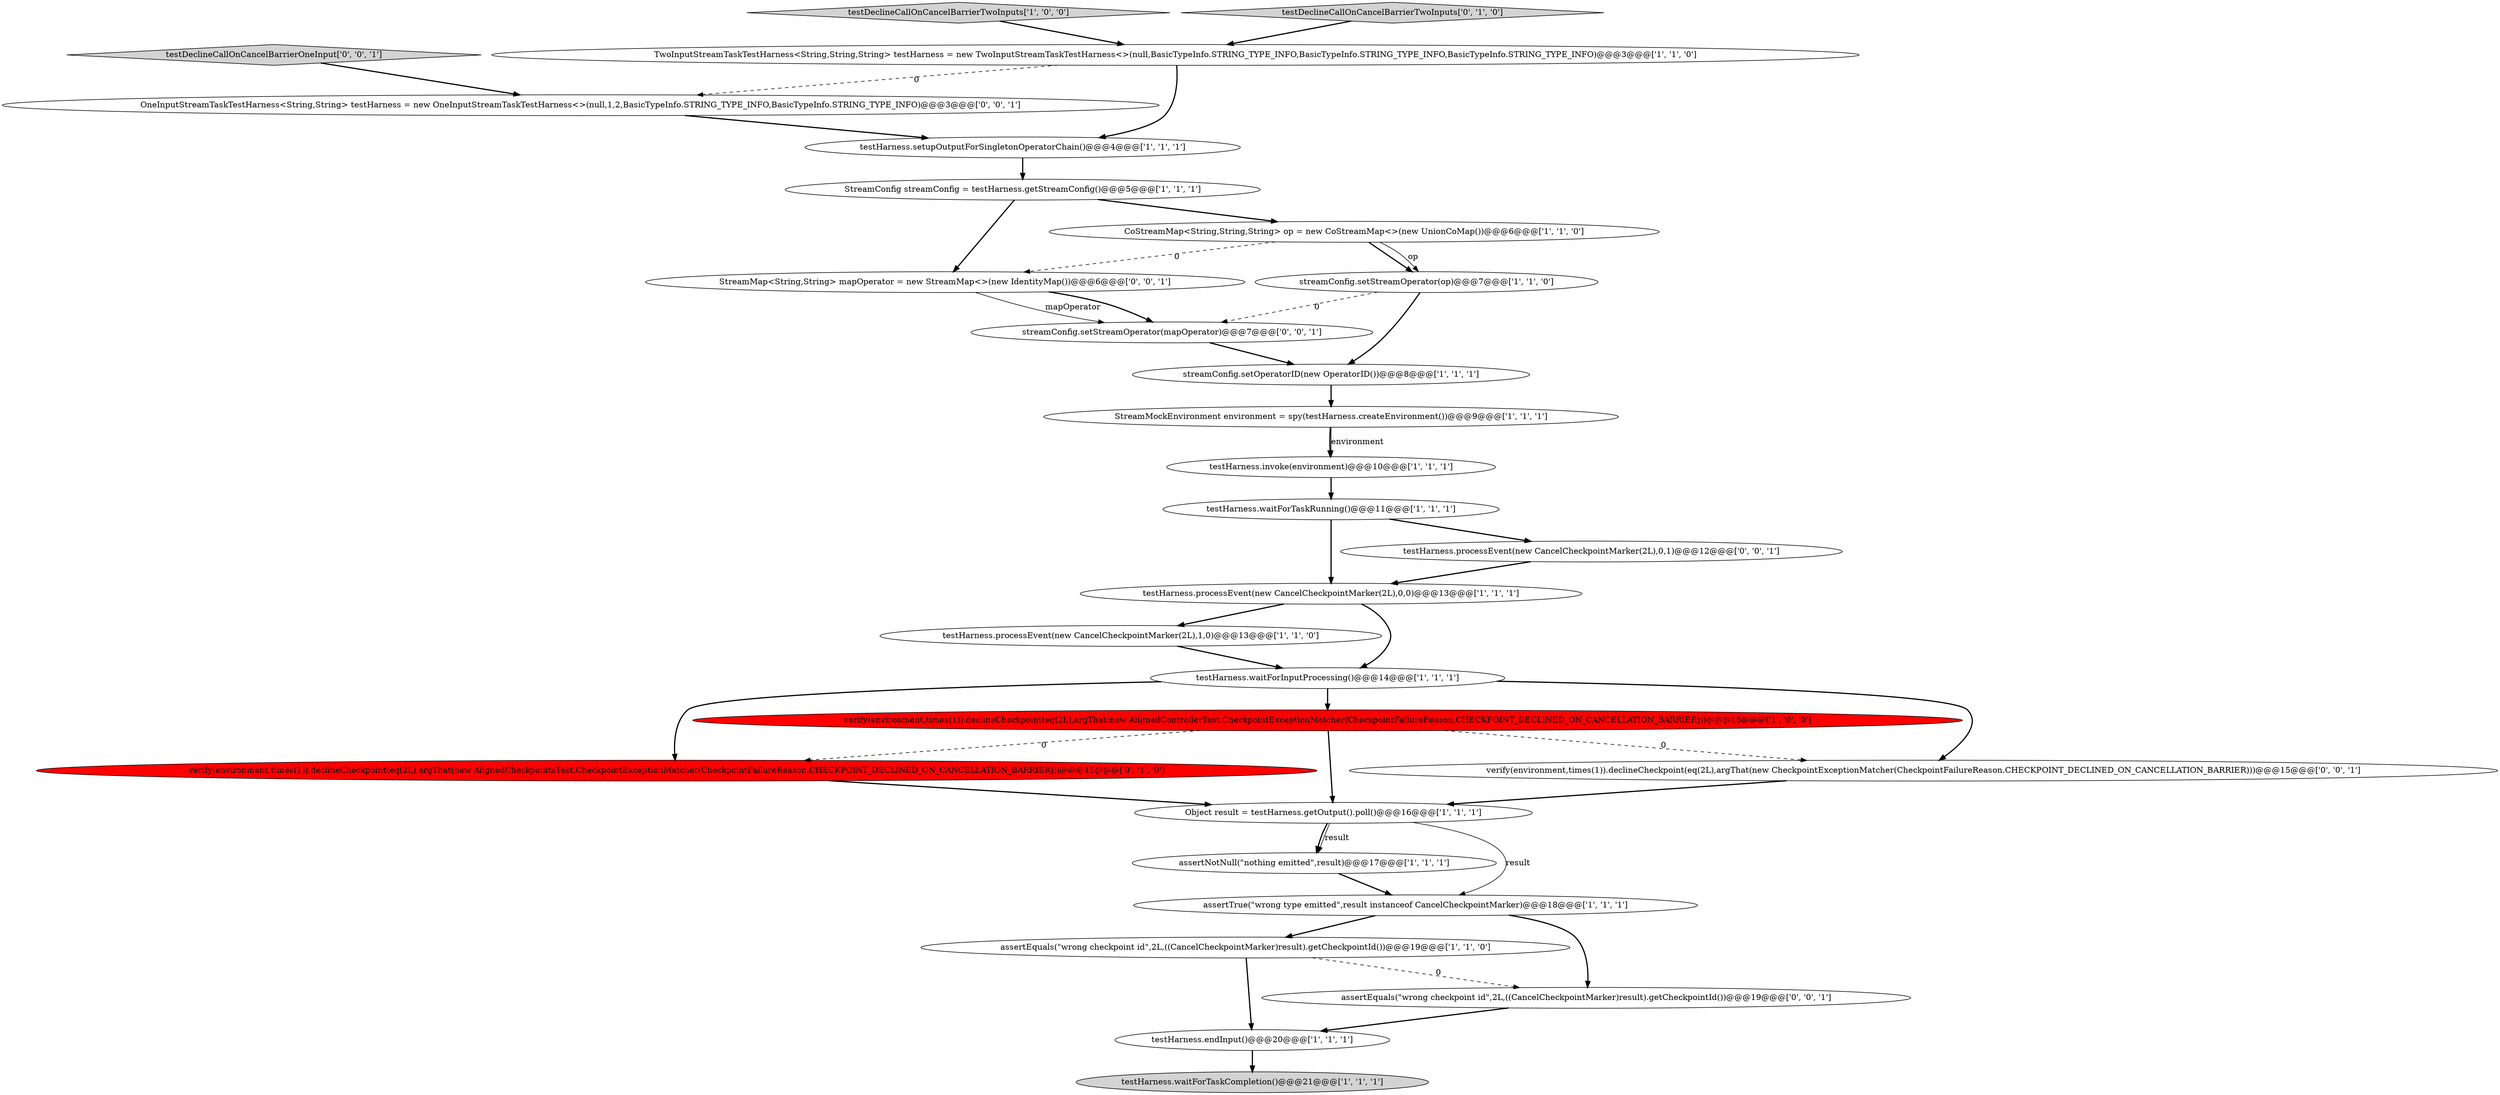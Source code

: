 digraph {
12 [style = filled, label = "testHarness.waitForInputProcessing()@@@14@@@['1', '1', '1']", fillcolor = white, shape = ellipse image = "AAA0AAABBB1BBB"];
7 [style = filled, label = "assertTrue(\"wrong type emitted\",result instanceof CancelCheckpointMarker)@@@18@@@['1', '1', '1']", fillcolor = white, shape = ellipse image = "AAA0AAABBB1BBB"];
16 [style = filled, label = "StreamMockEnvironment environment = spy(testHarness.createEnvironment())@@@9@@@['1', '1', '1']", fillcolor = white, shape = ellipse image = "AAA0AAABBB1BBB"];
22 [style = filled, label = "streamConfig.setStreamOperator(mapOperator)@@@7@@@['0', '0', '1']", fillcolor = white, shape = ellipse image = "AAA0AAABBB3BBB"];
3 [style = filled, label = "assertNotNull(\"nothing emitted\",result)@@@17@@@['1', '1', '1']", fillcolor = white, shape = ellipse image = "AAA0AAABBB1BBB"];
5 [style = filled, label = "testHarness.waitForTaskRunning()@@@11@@@['1', '1', '1']", fillcolor = white, shape = ellipse image = "AAA0AAABBB1BBB"];
2 [style = filled, label = "assertEquals(\"wrong checkpoint id\",2L,((CancelCheckpointMarker)result).getCheckpointId())@@@19@@@['1', '1', '0']", fillcolor = white, shape = ellipse image = "AAA0AAABBB1BBB"];
28 [style = filled, label = "testHarness.processEvent(new CancelCheckpointMarker(2L),0,1)@@@12@@@['0', '0', '1']", fillcolor = white, shape = ellipse image = "AAA0AAABBB3BBB"];
26 [style = filled, label = "OneInputStreamTaskTestHarness<String,String> testHarness = new OneInputStreamTaskTestHarness<>(null,1,2,BasicTypeInfo.STRING_TYPE_INFO,BasicTypeInfo.STRING_TYPE_INFO)@@@3@@@['0', '0', '1']", fillcolor = white, shape = ellipse image = "AAA0AAABBB3BBB"];
10 [style = filled, label = "testHarness.invoke(environment)@@@10@@@['1', '1', '1']", fillcolor = white, shape = ellipse image = "AAA0AAABBB1BBB"];
18 [style = filled, label = "streamConfig.setOperatorID(new OperatorID())@@@8@@@['1', '1', '1']", fillcolor = white, shape = ellipse image = "AAA0AAABBB1BBB"];
15 [style = filled, label = "testHarness.processEvent(new CancelCheckpointMarker(2L),1,0)@@@13@@@['1', '1', '0']", fillcolor = white, shape = ellipse image = "AAA0AAABBB1BBB"];
13 [style = filled, label = "Object result = testHarness.getOutput().poll()@@@16@@@['1', '1', '1']", fillcolor = white, shape = ellipse image = "AAA0AAABBB1BBB"];
20 [style = filled, label = "verify(environment,times(1)).declineCheckpoint(eq(2L),argThat(new AlignedCheckpointsTest.CheckpointExceptionMatcher(CheckpointFailureReason.CHECKPOINT_DECLINED_ON_CANCELLATION_BARRIER)))@@@15@@@['0', '1', '0']", fillcolor = red, shape = ellipse image = "AAA1AAABBB2BBB"];
8 [style = filled, label = "TwoInputStreamTaskTestHarness<String,String,String> testHarness = new TwoInputStreamTaskTestHarness<>(null,BasicTypeInfo.STRING_TYPE_INFO,BasicTypeInfo.STRING_TYPE_INFO,BasicTypeInfo.STRING_TYPE_INFO)@@@3@@@['1', '1', '0']", fillcolor = white, shape = ellipse image = "AAA0AAABBB1BBB"];
19 [style = filled, label = "testDeclineCallOnCancelBarrierTwoInputs['1', '0', '0']", fillcolor = lightgray, shape = diamond image = "AAA0AAABBB1BBB"];
14 [style = filled, label = "testHarness.processEvent(new CancelCheckpointMarker(2L),0,0)@@@13@@@['1', '1', '1']", fillcolor = white, shape = ellipse image = "AAA0AAABBB1BBB"];
1 [style = filled, label = "verify(environment,times(1)).declineCheckpoint(eq(2L),argThat(new AlignedControllerTest.CheckpointExceptionMatcher(CheckpointFailureReason.CHECKPOINT_DECLINED_ON_CANCELLATION_BARRIER)))@@@15@@@['1', '0', '0']", fillcolor = red, shape = ellipse image = "AAA1AAABBB1BBB"];
11 [style = filled, label = "testHarness.endInput()@@@20@@@['1', '1', '1']", fillcolor = white, shape = ellipse image = "AAA0AAABBB1BBB"];
21 [style = filled, label = "testDeclineCallOnCancelBarrierTwoInputs['0', '1', '0']", fillcolor = lightgray, shape = diamond image = "AAA0AAABBB2BBB"];
27 [style = filled, label = "StreamMap<String,String> mapOperator = new StreamMap<>(new IdentityMap())@@@6@@@['0', '0', '1']", fillcolor = white, shape = ellipse image = "AAA0AAABBB3BBB"];
23 [style = filled, label = "assertEquals(\"wrong checkpoint id\",2L,((CancelCheckpointMarker)result).getCheckpointId())@@@19@@@['0', '0', '1']", fillcolor = white, shape = ellipse image = "AAA0AAABBB3BBB"];
17 [style = filled, label = "StreamConfig streamConfig = testHarness.getStreamConfig()@@@5@@@['1', '1', '1']", fillcolor = white, shape = ellipse image = "AAA0AAABBB1BBB"];
24 [style = filled, label = "testDeclineCallOnCancelBarrierOneInput['0', '0', '1']", fillcolor = lightgray, shape = diamond image = "AAA0AAABBB3BBB"];
25 [style = filled, label = "verify(environment,times(1)).declineCheckpoint(eq(2L),argThat(new CheckpointExceptionMatcher(CheckpointFailureReason.CHECKPOINT_DECLINED_ON_CANCELLATION_BARRIER)))@@@15@@@['0', '0', '1']", fillcolor = white, shape = ellipse image = "AAA0AAABBB3BBB"];
6 [style = filled, label = "testHarness.setupOutputForSingletonOperatorChain()@@@4@@@['1', '1', '1']", fillcolor = white, shape = ellipse image = "AAA0AAABBB1BBB"];
9 [style = filled, label = "streamConfig.setStreamOperator(op)@@@7@@@['1', '1', '0']", fillcolor = white, shape = ellipse image = "AAA0AAABBB1BBB"];
4 [style = filled, label = "testHarness.waitForTaskCompletion()@@@21@@@['1', '1', '1']", fillcolor = lightgray, shape = ellipse image = "AAA0AAABBB1BBB"];
0 [style = filled, label = "CoStreamMap<String,String,String> op = new CoStreamMap<>(new UnionCoMap())@@@6@@@['1', '1', '0']", fillcolor = white, shape = ellipse image = "AAA0AAABBB1BBB"];
2->23 [style = dashed, label="0"];
6->17 [style = bold, label=""];
0->9 [style = bold, label=""];
20->13 [style = bold, label=""];
13->3 [style = solid, label="result"];
16->10 [style = bold, label=""];
25->13 [style = bold, label=""];
11->4 [style = bold, label=""];
21->8 [style = bold, label=""];
12->20 [style = bold, label=""];
9->22 [style = dashed, label="0"];
8->6 [style = bold, label=""];
0->27 [style = dashed, label="0"];
5->14 [style = bold, label=""];
26->6 [style = bold, label=""];
5->28 [style = bold, label=""];
12->1 [style = bold, label=""];
27->22 [style = bold, label=""];
1->13 [style = bold, label=""];
16->10 [style = solid, label="environment"];
19->8 [style = bold, label=""];
28->14 [style = bold, label=""];
27->22 [style = solid, label="mapOperator"];
1->20 [style = dashed, label="0"];
24->26 [style = bold, label=""];
22->18 [style = bold, label=""];
0->9 [style = solid, label="op"];
17->0 [style = bold, label=""];
9->18 [style = bold, label=""];
10->5 [style = bold, label=""];
13->3 [style = bold, label=""];
3->7 [style = bold, label=""];
7->2 [style = bold, label=""];
12->25 [style = bold, label=""];
14->12 [style = bold, label=""];
7->23 [style = bold, label=""];
14->15 [style = bold, label=""];
15->12 [style = bold, label=""];
17->27 [style = bold, label=""];
23->11 [style = bold, label=""];
1->25 [style = dashed, label="0"];
2->11 [style = bold, label=""];
13->7 [style = solid, label="result"];
8->26 [style = dashed, label="0"];
18->16 [style = bold, label=""];
}
